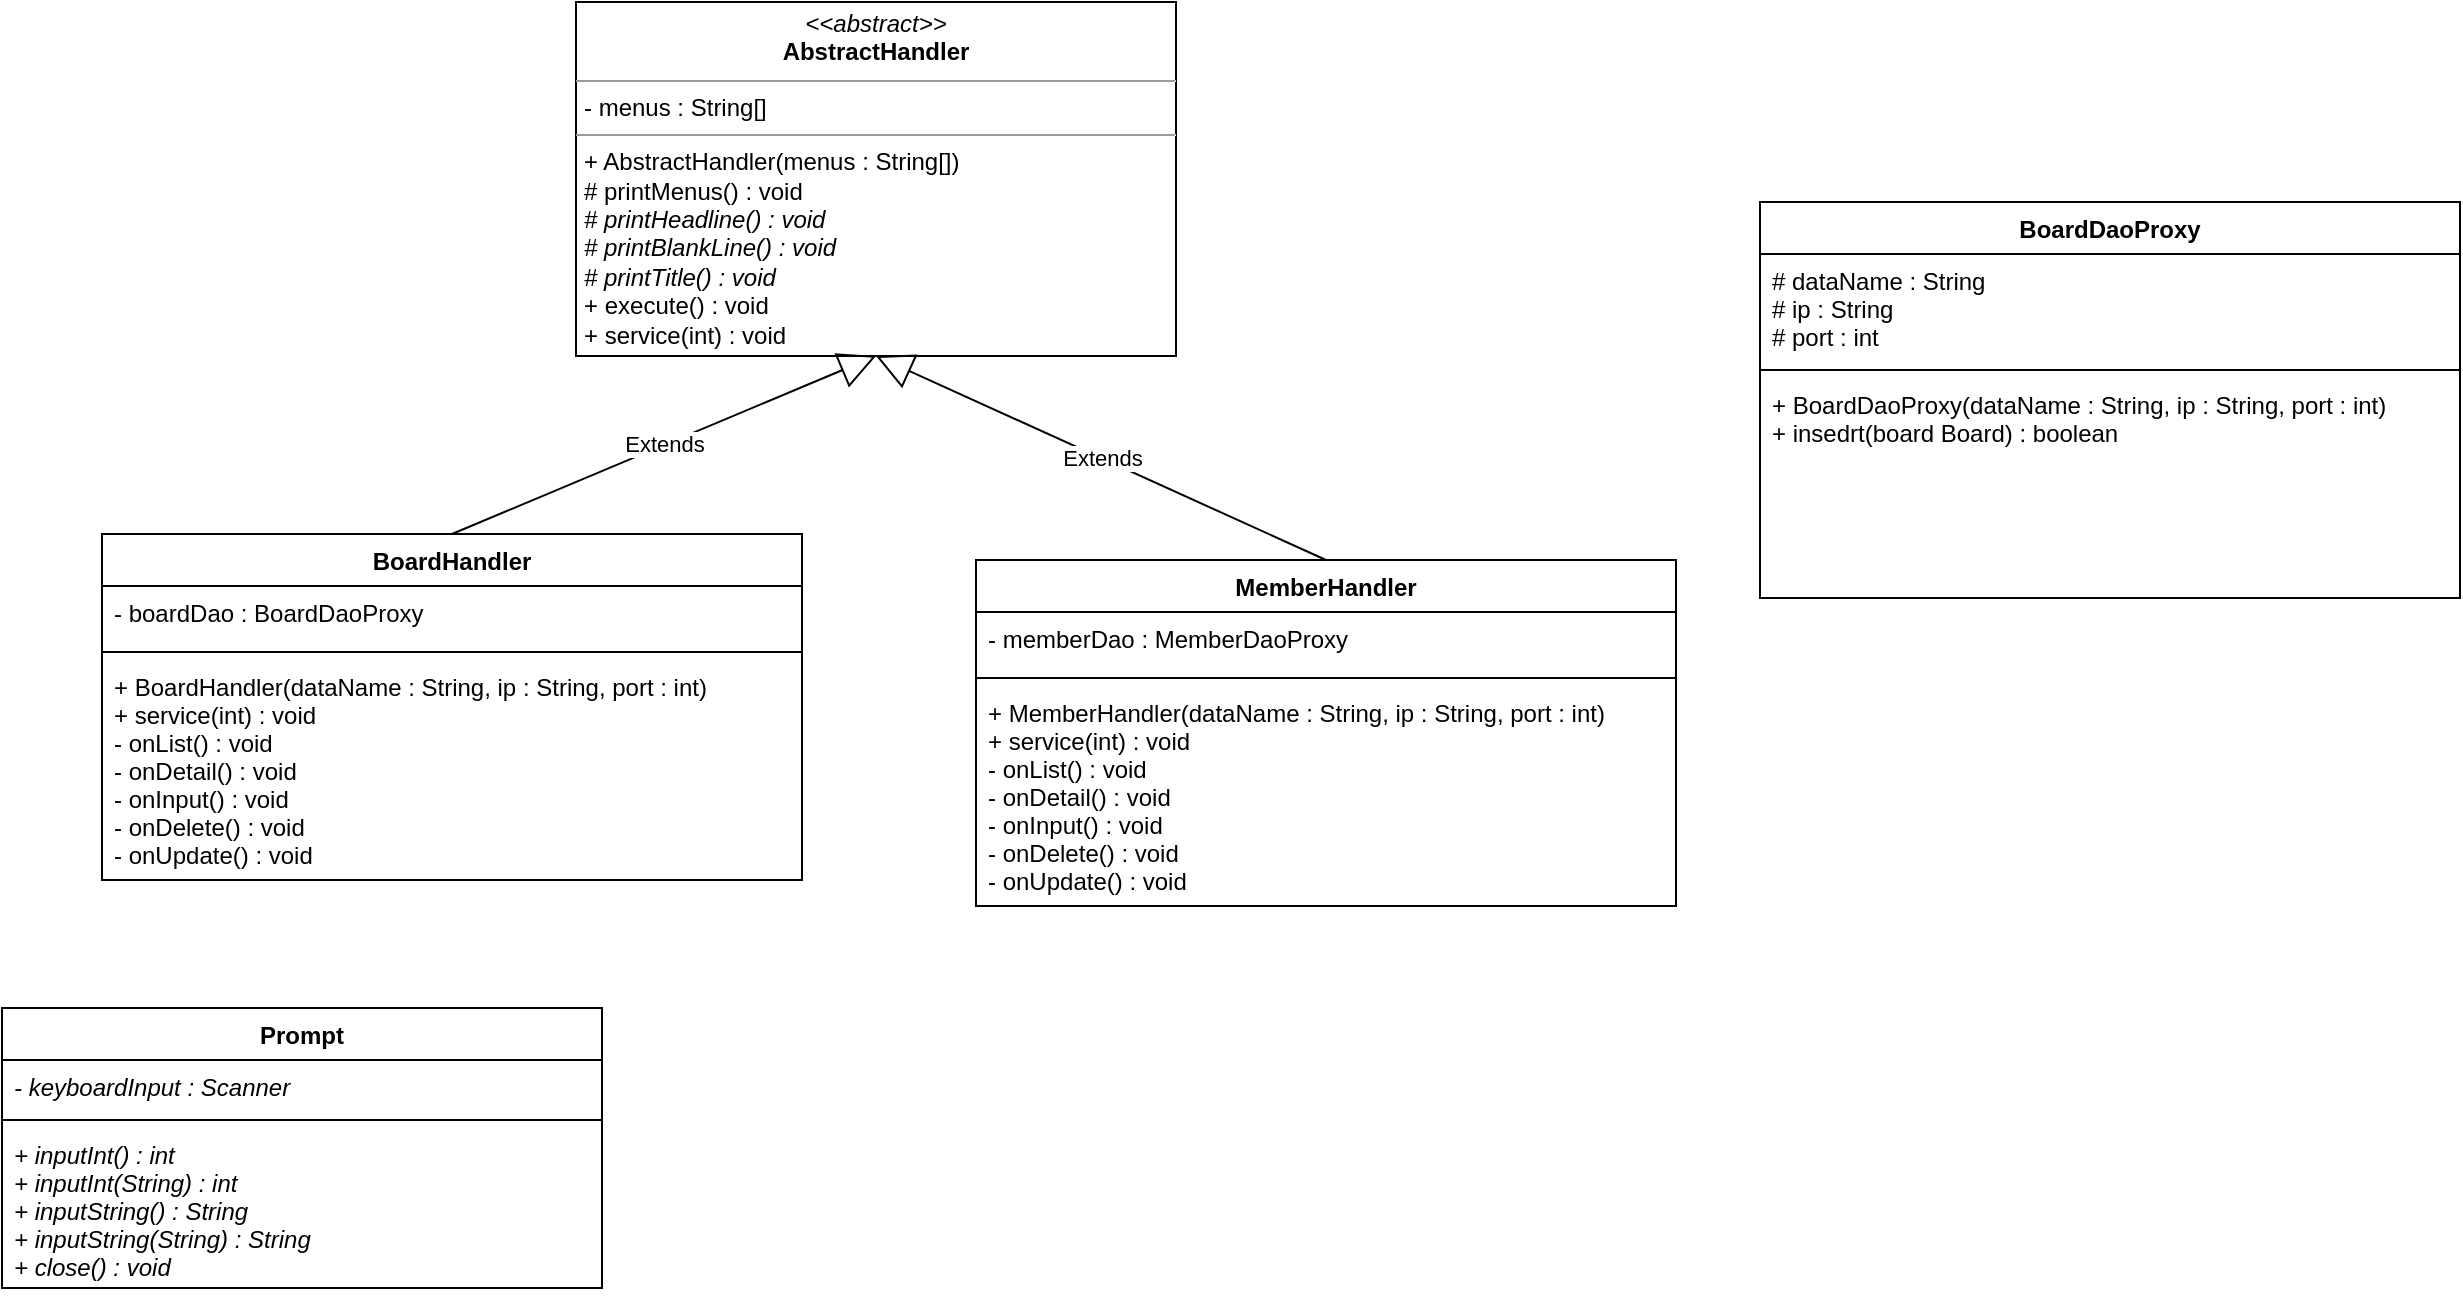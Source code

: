 <mxfile version="20.2.5" type="github">
  <diagram id="C5RBs43oDa-KdzZeNtuy" name="Page-1">
    <mxGraphModel dx="2692" dy="825" grid="0" gridSize="10" guides="1" tooltips="1" connect="1" arrows="1" fold="1" page="0" pageScale="1" pageWidth="827" pageHeight="1169" math="0" shadow="0">
      <root>
        <mxCell id="WIyWlLk6GJQsqaUBKTNV-0" />
        <mxCell id="WIyWlLk6GJQsqaUBKTNV-1" parent="WIyWlLk6GJQsqaUBKTNV-0" />
        <mxCell id="02kZX4TiF7mCHS1HIEjt-1" value="BoardHandler" style="swimlane;fontStyle=1;align=center;verticalAlign=top;childLayout=stackLayout;horizontal=1;startSize=26;horizontalStack=0;resizeParent=1;resizeParentMax=0;resizeLast=0;collapsible=1;marginBottom=0;fillColor=default;" vertex="1" parent="WIyWlLk6GJQsqaUBKTNV-1">
          <mxGeometry x="-1309" y="470" width="350" height="173" as="geometry" />
        </mxCell>
        <mxCell id="02kZX4TiF7mCHS1HIEjt-2" value="- boardDao : BoardDaoProxy" style="text;strokeColor=none;fillColor=none;align=left;verticalAlign=top;spacingLeft=4;spacingRight=4;overflow=hidden;rotatable=0;points=[[0,0.5],[1,0.5]];portConstraint=eastwest;" vertex="1" parent="02kZX4TiF7mCHS1HIEjt-1">
          <mxGeometry y="26" width="350" height="29" as="geometry" />
        </mxCell>
        <mxCell id="02kZX4TiF7mCHS1HIEjt-3" value="" style="line;strokeWidth=1;fillColor=none;align=left;verticalAlign=middle;spacingTop=-1;spacingLeft=3;spacingRight=3;rotatable=0;labelPosition=right;points=[];portConstraint=eastwest;" vertex="1" parent="02kZX4TiF7mCHS1HIEjt-1">
          <mxGeometry y="55" width="350" height="8" as="geometry" />
        </mxCell>
        <mxCell id="02kZX4TiF7mCHS1HIEjt-4" value="+ BoardHandler(dataName : String, ip : String, port : int)&#xa;+ service(int) : void&#xa;- onList() : void&#xa;- onDetail() : void&#xa;- onInput() : void&#xa;- onDelete() : void&#xa;- onUpdate() : void" style="text;strokeColor=none;fillColor=none;align=left;verticalAlign=top;spacingLeft=4;spacingRight=4;overflow=hidden;rotatable=0;points=[[0,0.5],[1,0.5]];portConstraint=eastwest;" vertex="1" parent="02kZX4TiF7mCHS1HIEjt-1">
          <mxGeometry y="63" width="350" height="110" as="geometry" />
        </mxCell>
        <mxCell id="02kZX4TiF7mCHS1HIEjt-17" value="MemberHandler" style="swimlane;fontStyle=1;align=center;verticalAlign=top;childLayout=stackLayout;horizontal=1;startSize=26;horizontalStack=0;resizeParent=1;resizeParentMax=0;resizeLast=0;collapsible=1;marginBottom=0;fillColor=default;" vertex="1" parent="WIyWlLk6GJQsqaUBKTNV-1">
          <mxGeometry x="-872" y="483" width="350" height="173" as="geometry" />
        </mxCell>
        <mxCell id="02kZX4TiF7mCHS1HIEjt-18" value="- memberDao : MemberDaoProxy" style="text;strokeColor=none;fillColor=none;align=left;verticalAlign=top;spacingLeft=4;spacingRight=4;overflow=hidden;rotatable=0;points=[[0,0.5],[1,0.5]];portConstraint=eastwest;" vertex="1" parent="02kZX4TiF7mCHS1HIEjt-17">
          <mxGeometry y="26" width="350" height="29" as="geometry" />
        </mxCell>
        <mxCell id="02kZX4TiF7mCHS1HIEjt-19" value="" style="line;strokeWidth=1;fillColor=none;align=left;verticalAlign=middle;spacingTop=-1;spacingLeft=3;spacingRight=3;rotatable=0;labelPosition=right;points=[];portConstraint=eastwest;" vertex="1" parent="02kZX4TiF7mCHS1HIEjt-17">
          <mxGeometry y="55" width="350" height="8" as="geometry" />
        </mxCell>
        <mxCell id="02kZX4TiF7mCHS1HIEjt-20" value="+ MemberHandler(dataName : String, ip : String, port : int)&#xa;+ service(int) : void&#xa;- onList() : void&#xa;- onDetail() : void&#xa;- onInput() : void&#xa;- onDelete() : void&#xa;- onUpdate() : void" style="text;strokeColor=none;fillColor=none;align=left;verticalAlign=top;spacingLeft=4;spacingRight=4;overflow=hidden;rotatable=0;points=[[0,0.5],[1,0.5]];portConstraint=eastwest;" vertex="1" parent="02kZX4TiF7mCHS1HIEjt-17">
          <mxGeometry y="63" width="350" height="110" as="geometry" />
        </mxCell>
        <mxCell id="02kZX4TiF7mCHS1HIEjt-21" value="&lt;p style=&quot;margin:0px;margin-top:4px;text-align:center;&quot;&gt;&lt;i&gt;&amp;lt;&amp;lt;abstract&amp;gt;&amp;gt;&lt;/i&gt;&lt;br&gt;&lt;b&gt;AbstractHandler&lt;/b&gt;&lt;/p&gt;&lt;hr size=&quot;1&quot;&gt;&lt;p style=&quot;margin:0px;margin-left:4px;&quot;&gt;- menus : String[]&lt;/p&gt;&lt;hr size=&quot;1&quot;&gt;&lt;p style=&quot;margin:0px;margin-left:4px;&quot;&gt;+ AbstractHandler(menus : String[])&lt;/p&gt;&lt;p style=&quot;margin:0px;margin-left:4px;&quot;&gt;# printMenus() : void&lt;/p&gt;&lt;p style=&quot;margin:0px;margin-left:4px;&quot;&gt;&lt;i&gt;# printHeadline() : void&lt;/i&gt;&lt;/p&gt;&lt;p style=&quot;margin:0px;margin-left:4px;&quot;&gt;&lt;i&gt;# printBlankLine() : void&lt;/i&gt;&lt;/p&gt;&lt;p style=&quot;margin:0px;margin-left:4px;&quot;&gt;&lt;i&gt;# printTitle() : void&lt;/i&gt;&lt;/p&gt;&lt;p style=&quot;margin:0px;margin-left:4px;&quot;&gt;+ execute() : void&lt;/p&gt;&lt;p style=&quot;margin:0px;margin-left:4px;&quot;&gt;+ service(int) : void&lt;/p&gt;" style="verticalAlign=top;align=left;overflow=fill;fontSize=12;fontFamily=Helvetica;html=1;fillColor=default;" vertex="1" parent="WIyWlLk6GJQsqaUBKTNV-1">
          <mxGeometry x="-1072" y="204" width="300" height="177" as="geometry" />
        </mxCell>
        <mxCell id="02kZX4TiF7mCHS1HIEjt-22" value="Extends" style="endArrow=block;endSize=16;endFill=0;html=1;rounded=0;exitX=0.5;exitY=0;exitDx=0;exitDy=0;entryX=0.5;entryY=1;entryDx=0;entryDy=0;" edge="1" parent="WIyWlLk6GJQsqaUBKTNV-1" source="02kZX4TiF7mCHS1HIEjt-17" target="02kZX4TiF7mCHS1HIEjt-21">
          <mxGeometry width="160" relative="1" as="geometry">
            <mxPoint x="-867" y="537" as="sourcePoint" />
            <mxPoint x="-926" y="384" as="targetPoint" />
          </mxGeometry>
        </mxCell>
        <mxCell id="02kZX4TiF7mCHS1HIEjt-23" value="Extends" style="endArrow=block;endSize=16;endFill=0;html=1;rounded=0;entryX=0.5;entryY=1;entryDx=0;entryDy=0;exitX=0.5;exitY=0;exitDx=0;exitDy=0;" edge="1" parent="WIyWlLk6GJQsqaUBKTNV-1" source="02kZX4TiF7mCHS1HIEjt-1" target="02kZX4TiF7mCHS1HIEjt-21">
          <mxGeometry width="160" relative="1" as="geometry">
            <mxPoint x="-867" y="537" as="sourcePoint" />
            <mxPoint x="-707" y="537" as="targetPoint" />
          </mxGeometry>
        </mxCell>
        <mxCell id="02kZX4TiF7mCHS1HIEjt-24" value="Prompt" style="swimlane;fontStyle=1;align=center;verticalAlign=top;childLayout=stackLayout;horizontal=1;startSize=26;horizontalStack=0;resizeParent=1;resizeParentMax=0;resizeLast=0;collapsible=1;marginBottom=0;fillColor=default;" vertex="1" parent="WIyWlLk6GJQsqaUBKTNV-1">
          <mxGeometry x="-1359" y="707" width="300" height="140" as="geometry" />
        </mxCell>
        <mxCell id="02kZX4TiF7mCHS1HIEjt-25" value="- keyboardInput : Scanner" style="text;strokeColor=none;fillColor=none;align=left;verticalAlign=top;spacingLeft=4;spacingRight=4;overflow=hidden;rotatable=0;points=[[0,0.5],[1,0.5]];portConstraint=eastwest;fontStyle=2" vertex="1" parent="02kZX4TiF7mCHS1HIEjt-24">
          <mxGeometry y="26" width="300" height="26" as="geometry" />
        </mxCell>
        <mxCell id="02kZX4TiF7mCHS1HIEjt-26" value="" style="line;strokeWidth=1;fillColor=none;align=left;verticalAlign=middle;spacingTop=-1;spacingLeft=3;spacingRight=3;rotatable=0;labelPosition=right;points=[];portConstraint=eastwest;" vertex="1" parent="02kZX4TiF7mCHS1HIEjt-24">
          <mxGeometry y="52" width="300" height="8" as="geometry" />
        </mxCell>
        <mxCell id="02kZX4TiF7mCHS1HIEjt-27" value="+ inputInt() : int&#xa;+ inputInt(String) : int&#xa;+ inputString() : String&#xa;+ inputString(String) : String&#xa;+ close() : void" style="text;strokeColor=none;fillColor=none;align=left;verticalAlign=top;spacingLeft=4;spacingRight=4;overflow=hidden;rotatable=0;points=[[0,0.5],[1,0.5]];portConstraint=eastwest;fontStyle=2" vertex="1" parent="02kZX4TiF7mCHS1HIEjt-24">
          <mxGeometry y="60" width="300" height="80" as="geometry" />
        </mxCell>
        <mxCell id="02kZX4TiF7mCHS1HIEjt-29" value="BoardDaoProxy" style="swimlane;fontStyle=1;align=center;verticalAlign=top;childLayout=stackLayout;horizontal=1;startSize=26;horizontalStack=0;resizeParent=1;resizeParentMax=0;resizeLast=0;collapsible=1;marginBottom=0;fillColor=default;" vertex="1" parent="WIyWlLk6GJQsqaUBKTNV-1">
          <mxGeometry x="-480" y="304" width="350" height="198" as="geometry" />
        </mxCell>
        <mxCell id="02kZX4TiF7mCHS1HIEjt-30" value="# dataName : String&#xa;# ip : String&#xa;# port : int" style="text;strokeColor=none;fillColor=none;align=left;verticalAlign=top;spacingLeft=4;spacingRight=4;overflow=hidden;rotatable=0;points=[[0,0.5],[1,0.5]];portConstraint=eastwest;" vertex="1" parent="02kZX4TiF7mCHS1HIEjt-29">
          <mxGeometry y="26" width="350" height="54" as="geometry" />
        </mxCell>
        <mxCell id="02kZX4TiF7mCHS1HIEjt-31" value="" style="line;strokeWidth=1;fillColor=none;align=left;verticalAlign=middle;spacingTop=-1;spacingLeft=3;spacingRight=3;rotatable=0;labelPosition=right;points=[];portConstraint=eastwest;" vertex="1" parent="02kZX4TiF7mCHS1HIEjt-29">
          <mxGeometry y="80" width="350" height="8" as="geometry" />
        </mxCell>
        <mxCell id="02kZX4TiF7mCHS1HIEjt-32" value="+ BoardDaoProxy(dataName : String, ip : String, port : int)&#xa;+ insedrt(board Board) : boolean" style="text;strokeColor=none;fillColor=none;align=left;verticalAlign=top;spacingLeft=4;spacingRight=4;overflow=hidden;rotatable=0;points=[[0,0.5],[1,0.5]];portConstraint=eastwest;" vertex="1" parent="02kZX4TiF7mCHS1HIEjt-29">
          <mxGeometry y="88" width="350" height="110" as="geometry" />
        </mxCell>
      </root>
    </mxGraphModel>
  </diagram>
</mxfile>
